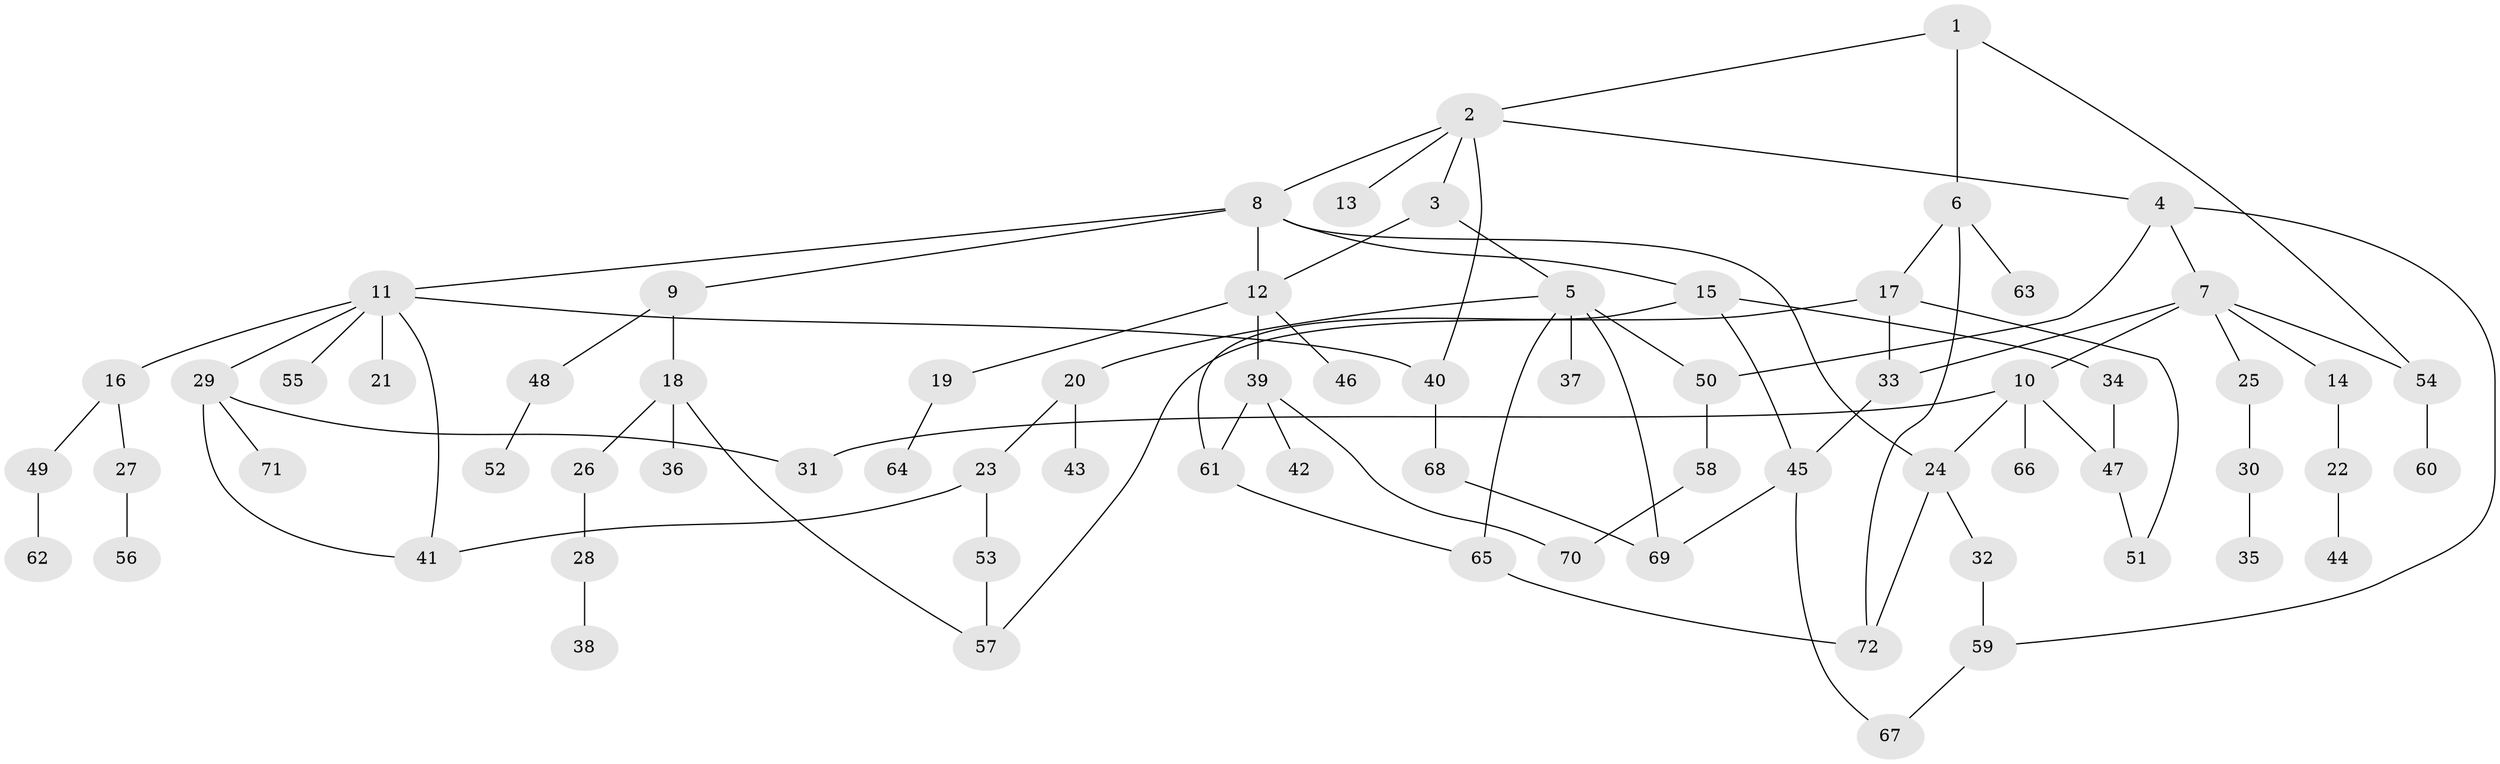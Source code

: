 // Generated by graph-tools (version 1.1) at 2025/13/03/09/25 04:13:30]
// undirected, 72 vertices, 94 edges
graph export_dot {
graph [start="1"]
  node [color=gray90,style=filled];
  1;
  2;
  3;
  4;
  5;
  6;
  7;
  8;
  9;
  10;
  11;
  12;
  13;
  14;
  15;
  16;
  17;
  18;
  19;
  20;
  21;
  22;
  23;
  24;
  25;
  26;
  27;
  28;
  29;
  30;
  31;
  32;
  33;
  34;
  35;
  36;
  37;
  38;
  39;
  40;
  41;
  42;
  43;
  44;
  45;
  46;
  47;
  48;
  49;
  50;
  51;
  52;
  53;
  54;
  55;
  56;
  57;
  58;
  59;
  60;
  61;
  62;
  63;
  64;
  65;
  66;
  67;
  68;
  69;
  70;
  71;
  72;
  1 -- 2;
  1 -- 6;
  1 -- 54;
  2 -- 3;
  2 -- 4;
  2 -- 8;
  2 -- 13;
  2 -- 40;
  3 -- 5;
  3 -- 12;
  4 -- 7;
  4 -- 50;
  4 -- 59;
  5 -- 20;
  5 -- 37;
  5 -- 65;
  5 -- 69;
  5 -- 50;
  6 -- 17;
  6 -- 63;
  6 -- 72;
  7 -- 10;
  7 -- 14;
  7 -- 25;
  7 -- 33;
  7 -- 54;
  8 -- 9;
  8 -- 11;
  8 -- 15;
  8 -- 24;
  8 -- 12;
  9 -- 18;
  9 -- 48;
  10 -- 31;
  10 -- 66;
  10 -- 24;
  10 -- 47;
  11 -- 16;
  11 -- 21;
  11 -- 29;
  11 -- 55;
  11 -- 40;
  11 -- 41;
  12 -- 19;
  12 -- 39;
  12 -- 46;
  14 -- 22;
  15 -- 34;
  15 -- 61;
  15 -- 45;
  16 -- 27;
  16 -- 49;
  17 -- 57;
  17 -- 33;
  17 -- 51;
  18 -- 26;
  18 -- 36;
  18 -- 57;
  19 -- 64;
  20 -- 23;
  20 -- 43;
  22 -- 44;
  23 -- 53;
  23 -- 41;
  24 -- 32;
  24 -- 72;
  25 -- 30;
  26 -- 28;
  27 -- 56;
  28 -- 38;
  29 -- 41;
  29 -- 71;
  29 -- 31;
  30 -- 35;
  32 -- 59;
  33 -- 45;
  34 -- 47;
  39 -- 42;
  39 -- 70;
  39 -- 61;
  40 -- 68;
  45 -- 69;
  45 -- 67;
  47 -- 51;
  48 -- 52;
  49 -- 62;
  50 -- 58;
  53 -- 57;
  54 -- 60;
  58 -- 70;
  59 -- 67;
  61 -- 65;
  65 -- 72;
  68 -- 69;
}
